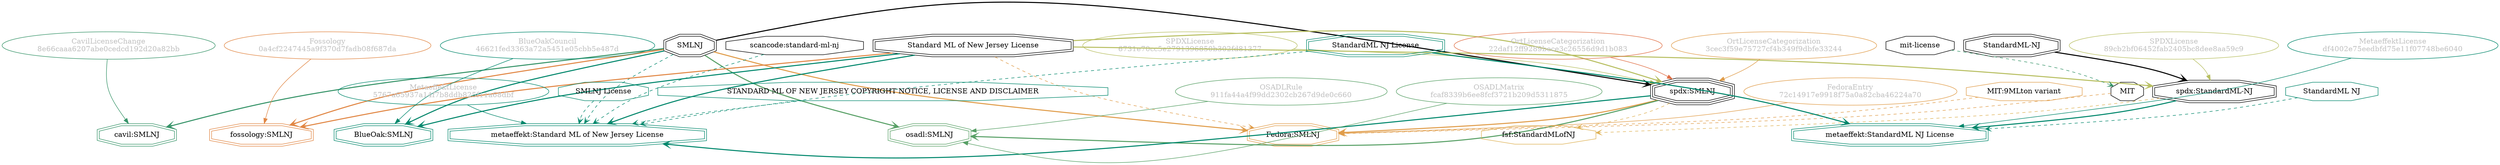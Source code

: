 strict digraph {
    node [shape=box];
    graph [splines=curved];
    2816 [label=MIT,shape=octagon];
    3884 [label="SPDXLicense\n6731e70cc5e2791396850b302fd81377"
         ,fontcolor=gray
         ,color="#b8bf62"
         ,fillcolor="beige;1"
         ,shape=ellipse];
    3885 [label="spdx:SMLNJ"
         ,shape=tripleoctagon];
    3886 [label=SMLNJ
         ,shape=doubleoctagon];
    3887 [label="Standard ML of New Jersey License"
         ,shape=doubleoctagon];
    4027 [label="SPDXLicense\n89cb2bf06452fab2405bc8dee8aa59c9"
         ,fontcolor=gray
         ,color="#b8bf62"
         ,fillcolor="beige;1"
         ,shape=ellipse];
    4028 [label="spdx:StandardML-NJ"
         ,shape=doubleoctagon];
    4029 [label="StandardML-NJ"
         ,shape=doubleoctagon];
    8369 [label="FedoraEntry\n72c14917e9918f75a0a82cba46224a70"
         ,fontcolor=gray
         ,color="#e09d4b"
         ,fillcolor="beige;1"
         ,shape=ellipse];
    8370 [label="Fedora:SMLNJ"
         ,color="#e09d4b"
         ,shape=doubleoctagon];
    8371 [label="MIT:9MLton variant"
         ,color="#e09d4b"
         ,shape=octagon];
    8989 [label="BlueOakCouncil\n46621fed3363a72a5451e05cbb5e487d"
         ,fontcolor=gray
         ,color="#00876c"
         ,fillcolor="beige;1"
         ,shape=ellipse];
    8990 [label="BlueOak:SMLNJ"
         ,color="#00876c"
         ,shape=doubleoctagon];
    9710 [label="OSADLRule\n911fa44a4f99dd2302cb267d9de0c660"
         ,fontcolor=gray
         ,color="#58a066"
         ,fillcolor="beige;1"
         ,shape=ellipse];
    9711 [label="osadl:SMLNJ"
         ,color="#58a066"
         ,shape=doubleoctagon];
    9966 [label="OSADLMatrix\nfcaf8339b6ee8fcf3721b209d5311875"
         ,fontcolor=gray
         ,color="#58a066"
         ,fillcolor="beige;1"
         ,shape=ellipse];
    10541 [label="fsf:StandardMLofNJ"
          ,color="#deb256"
          ,shape=octagon];
    23720 [label="scancode:standard-ml-nj"
          ,shape=octagon];
    27012 [label="Fossology\n0a4cf2247445a9f370d7fadb08f687da"
          ,fontcolor=gray
          ,color="#e18745"
          ,fillcolor="beige;1"
          ,shape=ellipse];
    27013 [label="fossology:SMLNJ"
          ,color="#e18745"
          ,shape=doubleoctagon];
    28327 [label="mit-license"
          ,shape=octagon];
    35201 [label="OrtLicenseCategorization\n22daf12ff9289bece3c26556d9d1b083"
          ,fontcolor=gray
          ,color="#e06f45"
          ,fillcolor="beige;1"
          ,shape=ellipse];
    36249 [label="OrtLicenseCategorization\n3cec3f59e75727cf4b349f9dbfe33244"
          ,fontcolor=gray
          ,color="#e09d4b"
          ,fillcolor="beige;1"
          ,shape=ellipse];
    37494 [label="CavilLicenseChange\n8e66caaa6207abe0cedcd192d20a82bb"
          ,fontcolor=gray
          ,color="#379469"
          ,fillcolor="beige;1"
          ,shape=ellipse];
    37495 [label="cavil:SMLNJ"
          ,color="#379469"
          ,shape=doubleoctagon];
    48223 [label="MetaeffektLicense\ndf4002e75eedbfd75e11f07748be6040"
          ,fontcolor=gray
          ,color="#00876c"
          ,fillcolor="beige;1"
          ,shape=ellipse];
    48224 [label="metaeffekt:StandardML NJ License"
          ,color="#00876c"
          ,shape=doubleoctagon];
    48225 [label="StandardML NJ License"
          ,color="#00876c"
          ,shape=doubleoctagon];
    48226 [label="StandardML NJ"
          ,color="#00876c"
          ,shape=octagon];
    48227 [label="MetaeffektLicense\n5767a65937a14f7b8ddb825f11a68dbf"
          ,fontcolor=gray
          ,color="#00876c"
          ,fillcolor="beige;1"
          ,shape=ellipse];
    48228 [label="metaeffekt:Standard ML of New Jersey License"
          ,color="#00876c"
          ,shape=doubleoctagon];
    48229 [label="SMLNJ License"
          ,color="#00876c"
          ,shape=octagon];
    48230 [label="STANDARD ML OF NEW JERSEY COPYRIGHT NOTICE, LICENSE AND DISCLAIMER"
          ,color="#00876c"
          ,shape=octagon];
    2816 -> 8370 [style=dashed
                 ,arrowhead=vee
                 ,weight=0.5
                 ,color="#e09d4b"];
    3884 -> 3885 [weight=0.5
                 ,color="#b8bf62"];
    3885 -> 8370 [style=bold
                 ,arrowhead=vee
                 ,weight=0.7
                 ,color="#e09d4b"];
    3885 -> 9711 [style=bold
                 ,arrowhead=vee
                 ,weight=0.7
                 ,color="#58a066"];
    3885 -> 10541 [style=dashed
                  ,arrowhead=vee
                  ,weight=0.5
                  ,color="#deb256"];
    3885 -> 48228 [style=bold
                  ,arrowhead=vee
                  ,weight=0.7
                  ,color="#00876c"];
    3886 -> 3885 [style=bold
                 ,arrowhead=vee
                 ,weight=0.7];
    3886 -> 8370 [style=bold
                 ,arrowhead=vee
                 ,weight=0.7
                 ,color="#e09d4b"];
    3886 -> 8990 [style=bold
                 ,arrowhead=vee
                 ,weight=0.7
                 ,color="#00876c"];
    3886 -> 9711 [style=bold
                 ,arrowhead=vee
                 ,weight=0.7
                 ,color="#58a066"];
    3886 -> 27013 [style=bold
                  ,arrowhead=vee
                  ,weight=0.7
                  ,color="#e18745"];
    3886 -> 37495 [style=bold
                  ,arrowhead=vee
                  ,weight=0.7
                  ,color="#379469"];
    3886 -> 37495 [style=bold
                  ,arrowhead=vee
                  ,weight=0.7
                  ,color="#379469"];
    3886 -> 48228 [style=dashed
                  ,arrowhead=vee
                  ,weight=0.5
                  ,color="#00876c"];
    3887 -> 3885 [style=bold
                 ,arrowhead=vee
                 ,weight=0.7
                 ,color="#b8bf62"];
    3887 -> 4028 [style=bold
                 ,arrowhead=vee
                 ,weight=0.7
                 ,color="#b8bf62"];
    3887 -> 8370 [style=dashed
                 ,arrowhead=vee
                 ,weight=0.5
                 ,color="#e09d4b"];
    3887 -> 8990 [style=bold
                 ,arrowhead=vee
                 ,weight=0.7
                 ,color="#00876c"];
    3887 -> 27013 [style=bold
                  ,arrowhead=vee
                  ,weight=0.7
                  ,color="#e18745"];
    3887 -> 48228 [style=bold
                  ,arrowhead=vee
                  ,weight=0.7
                  ,color="#00876c"];
    4027 -> 4028 [weight=0.5
                 ,color="#b8bf62"];
    4028 -> 10541 [style=dashed
                  ,arrowhead=vee
                  ,weight=0.5
                  ,color="#deb256"];
    4028 -> 48224 [style=bold
                  ,arrowhead=vee
                  ,weight=0.7
                  ,color="#00876c"];
    4029 -> 4028 [style=bold
                 ,arrowhead=vee
                 ,weight=0.7];
    8369 -> 8370 [weight=0.5
                 ,color="#e09d4b"];
    8371 -> 8370 [style=dashed
                 ,arrowhead=vee
                 ,weight=0.5
                 ,color="#e09d4b"];
    8989 -> 8990 [weight=0.5
                 ,color="#00876c"];
    9710 -> 9711 [weight=0.5
                 ,color="#58a066"];
    9966 -> 9711 [weight=0.5
                 ,color="#58a066"];
    23720 -> 48228 [style=dashed
                   ,arrowhead=vee
                   ,weight=0.5
                   ,color="#00876c"];
    27012 -> 27013 [weight=0.5
                   ,color="#e18745"];
    28327 -> 2816 [style=dashed
                  ,arrowhead=vee
                  ,weight=0.5
                  ,color="#379469"];
    35201 -> 3885 [weight=0.5
                  ,color="#e06f45"];
    36249 -> 3885 [weight=0.5
                  ,color="#e09d4b"];
    37494 -> 37495 [weight=0.5
                   ,color="#379469"];
    48223 -> 48224 [weight=0.5
                   ,color="#00876c"];
    48225 -> 48224 [style=bold
                   ,arrowhead=vee
                   ,weight=0.7
                   ,color="#00876c"];
    48225 -> 48228 [style=dashed
                   ,arrowhead=vee
                   ,weight=0.5
                   ,color="#00876c"];
    48226 -> 48224 [style=dashed
                   ,arrowhead=vee
                   ,weight=0.5
                   ,color="#00876c"];
    48227 -> 48228 [weight=0.5
                   ,color="#00876c"];
    48229 -> 48228 [style=dashed
                   ,arrowhead=vee
                   ,weight=0.5
                   ,color="#00876c"];
    48230 -> 48228 [style=dashed
                   ,arrowhead=vee
                   ,weight=0.5
                   ,color="#00876c"];
}
